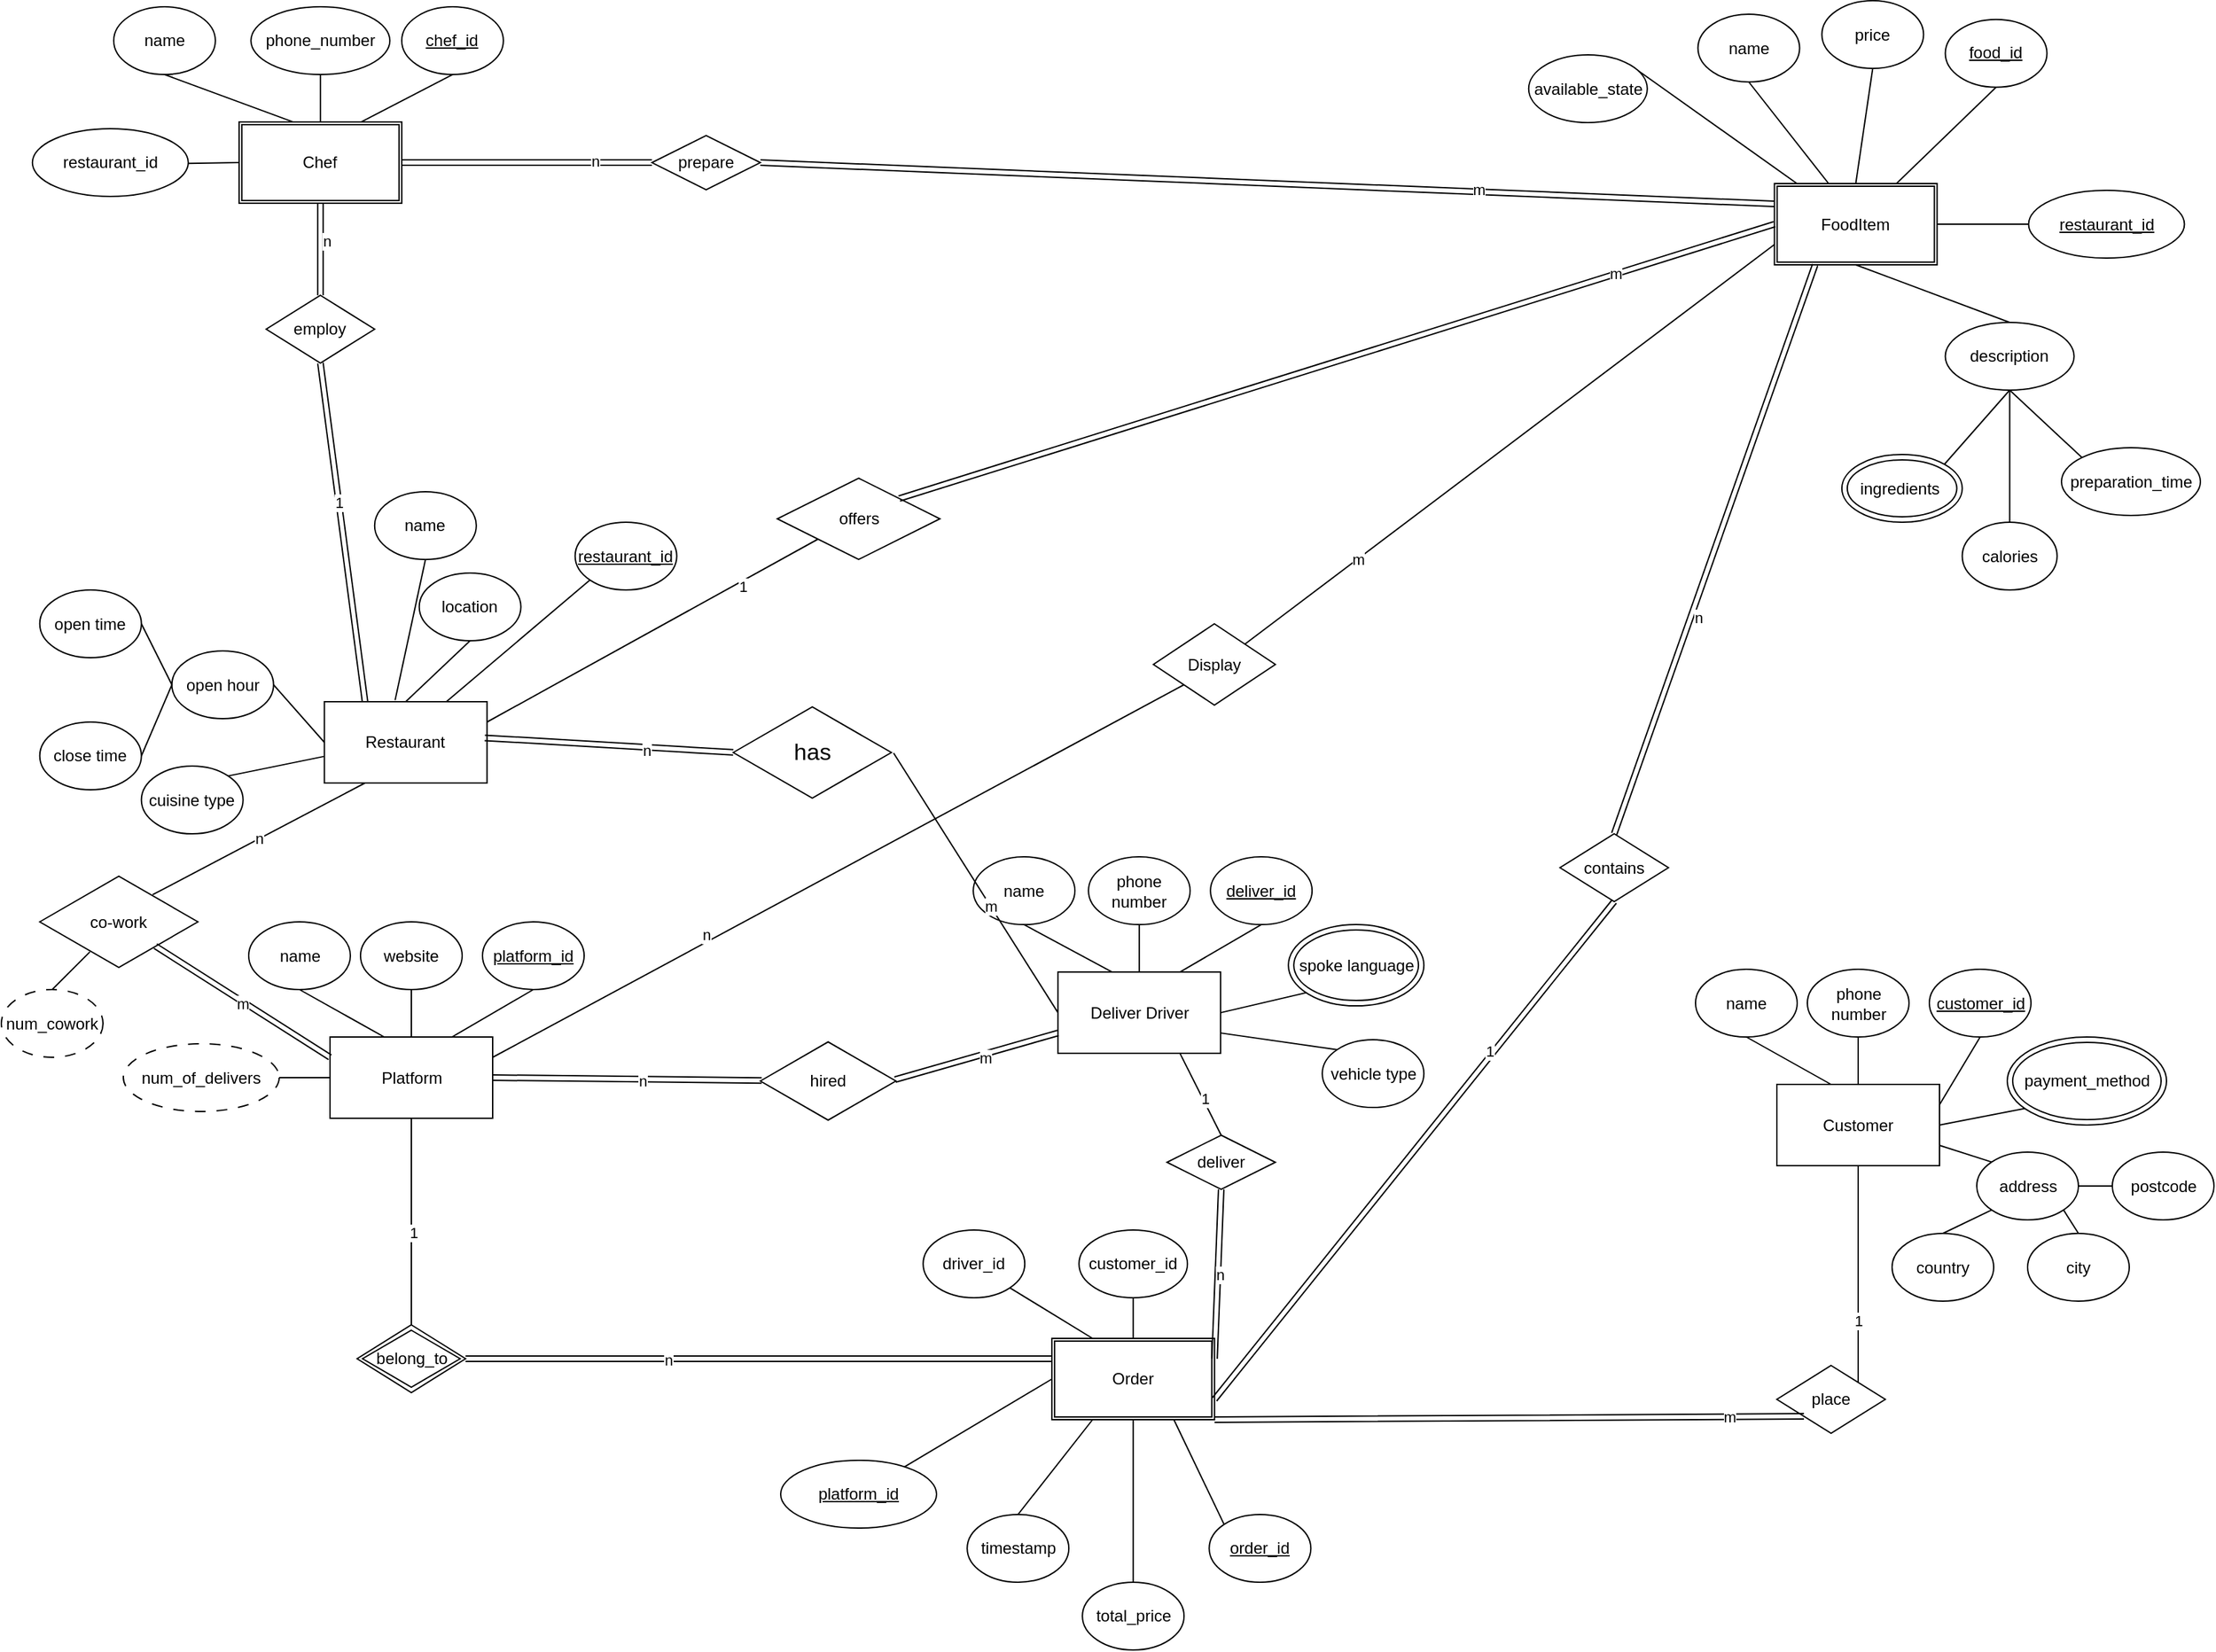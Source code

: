 <mxfile version="26.0.16">
  <diagram id="R2lEEEUBdFMjLlhIrx00" name="Page-1">
    <mxGraphModel dx="652" dy="367" grid="1" gridSize="10" guides="1" tooltips="1" connect="1" arrows="1" fold="1" page="1" pageScale="1" pageWidth="1654" pageHeight="1169" background="#ffffff" math="0" shadow="0" extFonts="Permanent Marker^https://fonts.googleapis.com/css?family=Permanent+Marker">
      <root>
        <mxCell id="0" />
        <mxCell id="1" parent="0" />
        <mxCell id="8IT-xfEcom7HQ6RDg2mn-1" value="Restaurant" style="rounded=0;whiteSpace=wrap;html=1;" parent="1" vertex="1">
          <mxGeometry x="248.33" y="530" width="120" height="60" as="geometry" />
        </mxCell>
        <mxCell id="8IT-xfEcom7HQ6RDg2mn-5" value="&lt;u&gt;restaurant_id&lt;/u&gt;" style="ellipse;whiteSpace=wrap;html=1;" parent="1" vertex="1">
          <mxGeometry x="433.33" y="397.5" width="75" height="50" as="geometry" />
        </mxCell>
        <mxCell id="8IT-xfEcom7HQ6RDg2mn-8" value="" style="endArrow=none;html=1;rounded=0;entryX=0;entryY=1;entryDx=0;entryDy=0;exitX=0.75;exitY=0;exitDx=0;exitDy=0;" parent="1" source="8IT-xfEcom7HQ6RDg2mn-1" target="8IT-xfEcom7HQ6RDg2mn-5" edge="1">
          <mxGeometry width="50" height="50" relative="1" as="geometry">
            <mxPoint x="278.33" y="530" as="sourcePoint" />
            <mxPoint x="418.33" y="570" as="targetPoint" />
          </mxGeometry>
        </mxCell>
        <mxCell id="8IT-xfEcom7HQ6RDg2mn-9" value="name" style="ellipse;whiteSpace=wrap;html=1;" parent="1" vertex="1">
          <mxGeometry x="285.41" y="375" width="75" height="50" as="geometry" />
        </mxCell>
        <mxCell id="8IT-xfEcom7HQ6RDg2mn-10" value="location" style="ellipse;whiteSpace=wrap;html=1;" parent="1" vertex="1">
          <mxGeometry x="318.33" y="435" width="75" height="50" as="geometry" />
        </mxCell>
        <mxCell id="8IT-xfEcom7HQ6RDg2mn-11" value="" style="endArrow=none;html=1;rounded=0;entryX=0.5;entryY=1;entryDx=0;entryDy=0;exitX=0.435;exitY=-0.02;exitDx=0;exitDy=0;exitPerimeter=0;" parent="1" source="8IT-xfEcom7HQ6RDg2mn-1" target="8IT-xfEcom7HQ6RDg2mn-9" edge="1">
          <mxGeometry width="50" height="50" relative="1" as="geometry">
            <mxPoint x="318.33" y="540" as="sourcePoint" />
            <mxPoint x="368.33" y="490" as="targetPoint" />
          </mxGeometry>
        </mxCell>
        <mxCell id="8IT-xfEcom7HQ6RDg2mn-12" value="" style="endArrow=none;html=1;rounded=0;entryX=0.5;entryY=1;entryDx=0;entryDy=0;exitX=0.5;exitY=0;exitDx=0;exitDy=0;" parent="1" source="8IT-xfEcom7HQ6RDg2mn-1" target="8IT-xfEcom7HQ6RDg2mn-10" edge="1">
          <mxGeometry width="50" height="50" relative="1" as="geometry">
            <mxPoint x="318.33" y="541" as="sourcePoint" />
            <mxPoint x="349.313" y="463.678" as="targetPoint" />
          </mxGeometry>
        </mxCell>
        <mxCell id="8IT-xfEcom7HQ6RDg2mn-13" value="open hour" style="ellipse;whiteSpace=wrap;html=1;" parent="1" vertex="1">
          <mxGeometry x="135.83" y="492.5" width="75" height="50" as="geometry" />
        </mxCell>
        <mxCell id="8IT-xfEcom7HQ6RDg2mn-14" value="" style="endArrow=none;html=1;rounded=0;exitX=1;exitY=0.5;exitDx=0;exitDy=0;entryX=0;entryY=0.5;entryDx=0;entryDy=0;" parent="1" source="8IT-xfEcom7HQ6RDg2mn-13" target="8IT-xfEcom7HQ6RDg2mn-1" edge="1">
          <mxGeometry width="50" height="50" relative="1" as="geometry">
            <mxPoint x="258.33" y="590" as="sourcePoint" />
            <mxPoint x="308.33" y="540" as="targetPoint" />
          </mxGeometry>
        </mxCell>
        <mxCell id="8IT-xfEcom7HQ6RDg2mn-16" value="open time" style="ellipse;whiteSpace=wrap;html=1;" parent="1" vertex="1">
          <mxGeometry x="38.33" y="447.5" width="75" height="50" as="geometry" />
        </mxCell>
        <mxCell id="8IT-xfEcom7HQ6RDg2mn-17" value="close time" style="ellipse;whiteSpace=wrap;html=1;" parent="1" vertex="1">
          <mxGeometry x="38.33" y="545" width="75" height="50" as="geometry" />
        </mxCell>
        <mxCell id="8IT-xfEcom7HQ6RDg2mn-18" value="" style="endArrow=none;html=1;rounded=0;exitX=1;exitY=0.5;exitDx=0;exitDy=0;entryX=0;entryY=0.5;entryDx=0;entryDy=0;" parent="1" source="8IT-xfEcom7HQ6RDg2mn-16" target="8IT-xfEcom7HQ6RDg2mn-13" edge="1">
          <mxGeometry width="50" height="50" relative="1" as="geometry">
            <mxPoint x="138.33" y="590" as="sourcePoint" />
            <mxPoint x="188.33" y="540" as="targetPoint" />
          </mxGeometry>
        </mxCell>
        <mxCell id="8IT-xfEcom7HQ6RDg2mn-19" value="" style="endArrow=none;html=1;rounded=0;exitX=1;exitY=0.5;exitDx=0;exitDy=0;entryX=0;entryY=0.5;entryDx=0;entryDy=0;" parent="1" source="8IT-xfEcom7HQ6RDg2mn-17" target="8IT-xfEcom7HQ6RDg2mn-13" edge="1">
          <mxGeometry width="50" height="50" relative="1" as="geometry">
            <mxPoint x="138.33" y="590" as="sourcePoint" />
            <mxPoint x="188.33" y="540" as="targetPoint" />
          </mxGeometry>
        </mxCell>
        <mxCell id="8IT-xfEcom7HQ6RDg2mn-20" value="cuisine type" style="ellipse;whiteSpace=wrap;html=1;" parent="1" vertex="1">
          <mxGeometry x="113.33" y="577.5" width="75" height="50" as="geometry" />
        </mxCell>
        <mxCell id="8IT-xfEcom7HQ6RDg2mn-21" value="" style="endArrow=none;html=1;rounded=0;exitX=1;exitY=0;exitDx=0;exitDy=0;entryX=-0.004;entryY=0.674;entryDx=0;entryDy=0;entryPerimeter=0;" parent="1" source="8IT-xfEcom7HQ6RDg2mn-20" target="8IT-xfEcom7HQ6RDg2mn-1" edge="1">
          <mxGeometry width="50" height="50" relative="1" as="geometry">
            <mxPoint x="268.33" y="630" as="sourcePoint" />
            <mxPoint x="318.33" y="580" as="targetPoint" />
          </mxGeometry>
        </mxCell>
        <mxCell id="8IT-xfEcom7HQ6RDg2mn-35" value="Deliver Driver" style="rounded=0;whiteSpace=wrap;html=1;" parent="1" vertex="1">
          <mxGeometry x="789.59" y="729.56" width="120" height="60" as="geometry" />
        </mxCell>
        <mxCell id="8IT-xfEcom7HQ6RDg2mn-36" value="&lt;u&gt;deliver_id&lt;/u&gt;" style="ellipse;whiteSpace=wrap;html=1;" parent="1" vertex="1">
          <mxGeometry x="902.09" y="644.56" width="75" height="50" as="geometry" />
        </mxCell>
        <mxCell id="8IT-xfEcom7HQ6RDg2mn-37" value="" style="endArrow=none;html=1;rounded=0;entryX=0.5;entryY=1;entryDx=0;entryDy=0;exitX=0.75;exitY=0;exitDx=0;exitDy=0;" parent="1" source="8IT-xfEcom7HQ6RDg2mn-35" target="8IT-xfEcom7HQ6RDg2mn-36" edge="1">
          <mxGeometry width="50" height="50" relative="1" as="geometry">
            <mxPoint x="772.09" y="739.56" as="sourcePoint" />
            <mxPoint x="912.09" y="779.56" as="targetPoint" />
          </mxGeometry>
        </mxCell>
        <mxCell id="8IT-xfEcom7HQ6RDg2mn-38" value="name" style="ellipse;whiteSpace=wrap;html=1;" parent="1" vertex="1">
          <mxGeometry x="727.09" y="644.56" width="75" height="50" as="geometry" />
        </mxCell>
        <mxCell id="8IT-xfEcom7HQ6RDg2mn-39" value="phone number" style="ellipse;whiteSpace=wrap;html=1;" parent="1" vertex="1">
          <mxGeometry x="812.09" y="644.56" width="75" height="50" as="geometry" />
        </mxCell>
        <mxCell id="8IT-xfEcom7HQ6RDg2mn-40" value="" style="endArrow=none;html=1;rounded=0;entryX=0.5;entryY=1;entryDx=0;entryDy=0;exitX=0.333;exitY=0;exitDx=0;exitDy=0;exitPerimeter=0;" parent="1" source="8IT-xfEcom7HQ6RDg2mn-35" target="8IT-xfEcom7HQ6RDg2mn-38" edge="1">
          <mxGeometry width="50" height="50" relative="1" as="geometry">
            <mxPoint x="812.09" y="749.56" as="sourcePoint" />
            <mxPoint x="862.09" y="699.56" as="targetPoint" />
          </mxGeometry>
        </mxCell>
        <mxCell id="8IT-xfEcom7HQ6RDg2mn-41" value="" style="endArrow=none;html=1;rounded=0;entryX=0.5;entryY=1;entryDx=0;entryDy=0;exitX=0.5;exitY=0;exitDx=0;exitDy=0;" parent="1" source="8IT-xfEcom7HQ6RDg2mn-35" target="8IT-xfEcom7HQ6RDg2mn-39" edge="1">
          <mxGeometry width="50" height="50" relative="1" as="geometry">
            <mxPoint x="812.09" y="750.56" as="sourcePoint" />
            <mxPoint x="843.073" y="673.238" as="targetPoint" />
          </mxGeometry>
        </mxCell>
        <mxCell id="8IT-xfEcom7HQ6RDg2mn-43" value="" style="endArrow=none;html=1;rounded=0;exitX=1;exitY=0.5;exitDx=0;exitDy=0;entryX=1;entryY=0.5;entryDx=0;entryDy=0;" parent="1" source="8IT-xfEcom7HQ6RDg2mn-50" target="8IT-xfEcom7HQ6RDg2mn-35" edge="1">
          <mxGeometry width="50" height="50" relative="1" as="geometry">
            <mxPoint x="707.09" y="769.56" as="sourcePoint" />
            <mxPoint x="802.09" y="749.56" as="targetPoint" />
          </mxGeometry>
        </mxCell>
        <mxCell id="8IT-xfEcom7HQ6RDg2mn-48" value="vehicle type" style="ellipse;whiteSpace=wrap;html=1;" parent="1" vertex="1">
          <mxGeometry x="984.59" y="779.56" width="75" height="50" as="geometry" />
        </mxCell>
        <mxCell id="8IT-xfEcom7HQ6RDg2mn-49" value="" style="endArrow=none;html=1;rounded=0;exitX=0;exitY=0;exitDx=0;exitDy=0;entryX=1;entryY=0.75;entryDx=0;entryDy=0;" parent="1" source="8IT-xfEcom7HQ6RDg2mn-48" target="8IT-xfEcom7HQ6RDg2mn-35" edge="1">
          <mxGeometry width="50" height="50" relative="1" as="geometry">
            <mxPoint x="762.09" y="839.56" as="sourcePoint" />
            <mxPoint x="812.09" y="789.56" as="targetPoint" />
          </mxGeometry>
        </mxCell>
        <mxCell id="8IT-xfEcom7HQ6RDg2mn-50" value="spoke language" style="ellipse;shape=doubleEllipse;whiteSpace=wrap;html=1;" parent="1" vertex="1">
          <mxGeometry x="959.59" y="694.56" width="100" height="60" as="geometry" />
        </mxCell>
        <mxCell id="8IT-xfEcom7HQ6RDg2mn-52" value="Customer" style="rounded=0;whiteSpace=wrap;html=1;" parent="1" vertex="1">
          <mxGeometry x="1320" y="812.5" width="120" height="60" as="geometry" />
        </mxCell>
        <mxCell id="8IT-xfEcom7HQ6RDg2mn-53" value="&lt;u&gt;customer_id&lt;/u&gt;" style="ellipse;whiteSpace=wrap;html=1;" parent="1" vertex="1">
          <mxGeometry x="1432.5" y="727.5" width="75" height="50" as="geometry" />
        </mxCell>
        <mxCell id="8IT-xfEcom7HQ6RDg2mn-54" value="" style="endArrow=none;html=1;rounded=0;entryX=0.5;entryY=1;entryDx=0;entryDy=0;exitX=1;exitY=0.25;exitDx=0;exitDy=0;" parent="1" source="8IT-xfEcom7HQ6RDg2mn-52" target="8IT-xfEcom7HQ6RDg2mn-53" edge="1">
          <mxGeometry width="50" height="50" relative="1" as="geometry">
            <mxPoint x="1302.5" y="822.5" as="sourcePoint" />
            <mxPoint x="1442.5" y="862.5" as="targetPoint" />
          </mxGeometry>
        </mxCell>
        <mxCell id="8IT-xfEcom7HQ6RDg2mn-55" value="name" style="ellipse;whiteSpace=wrap;html=1;" parent="1" vertex="1">
          <mxGeometry x="1260" y="727.5" width="75" height="50" as="geometry" />
        </mxCell>
        <mxCell id="8IT-xfEcom7HQ6RDg2mn-56" value="phone number" style="ellipse;whiteSpace=wrap;html=1;" parent="1" vertex="1">
          <mxGeometry x="1342.5" y="727.5" width="75" height="50" as="geometry" />
        </mxCell>
        <mxCell id="8IT-xfEcom7HQ6RDg2mn-57" value="" style="endArrow=none;html=1;rounded=0;entryX=0.5;entryY=1;entryDx=0;entryDy=0;exitX=0.333;exitY=0;exitDx=0;exitDy=0;exitPerimeter=0;" parent="1" source="8IT-xfEcom7HQ6RDg2mn-52" target="8IT-xfEcom7HQ6RDg2mn-55" edge="1">
          <mxGeometry width="50" height="50" relative="1" as="geometry">
            <mxPoint x="1342.5" y="832.5" as="sourcePoint" />
            <mxPoint x="1392.5" y="782.5" as="targetPoint" />
          </mxGeometry>
        </mxCell>
        <mxCell id="8IT-xfEcom7HQ6RDg2mn-58" value="" style="endArrow=none;html=1;rounded=0;entryX=0.5;entryY=1;entryDx=0;entryDy=0;exitX=0.5;exitY=0;exitDx=0;exitDy=0;" parent="1" source="8IT-xfEcom7HQ6RDg2mn-52" target="8IT-xfEcom7HQ6RDg2mn-56" edge="1">
          <mxGeometry width="50" height="50" relative="1" as="geometry">
            <mxPoint x="1342.5" y="833.5" as="sourcePoint" />
            <mxPoint x="1373.483" y="756.178" as="targetPoint" />
          </mxGeometry>
        </mxCell>
        <mxCell id="8IT-xfEcom7HQ6RDg2mn-59" value="" style="endArrow=none;html=1;rounded=0;exitX=1;exitY=0.5;exitDx=0;exitDy=0;entryX=1;entryY=0.5;entryDx=0;entryDy=0;" parent="1" source="8IT-xfEcom7HQ6RDg2mn-62" target="8IT-xfEcom7HQ6RDg2mn-52" edge="1">
          <mxGeometry width="50" height="50" relative="1" as="geometry">
            <mxPoint x="1237.5" y="852.5" as="sourcePoint" />
            <mxPoint x="1332.5" y="832.5" as="targetPoint" />
          </mxGeometry>
        </mxCell>
        <mxCell id="8IT-xfEcom7HQ6RDg2mn-60" value="address" style="ellipse;whiteSpace=wrap;html=1;" parent="1" vertex="1">
          <mxGeometry x="1467.5" y="862.5" width="75" height="50" as="geometry" />
        </mxCell>
        <mxCell id="8IT-xfEcom7HQ6RDg2mn-61" value="" style="endArrow=none;html=1;rounded=0;exitX=0;exitY=0;exitDx=0;exitDy=0;entryX=1;entryY=0.75;entryDx=0;entryDy=0;" parent="1" source="8IT-xfEcom7HQ6RDg2mn-60" target="8IT-xfEcom7HQ6RDg2mn-52" edge="1">
          <mxGeometry width="50" height="50" relative="1" as="geometry">
            <mxPoint x="1292.5" y="922.5" as="sourcePoint" />
            <mxPoint x="1342.5" y="872.5" as="targetPoint" />
          </mxGeometry>
        </mxCell>
        <mxCell id="8IT-xfEcom7HQ6RDg2mn-62" value="payment_method" style="ellipse;shape=doubleEllipse;whiteSpace=wrap;html=1;" parent="1" vertex="1">
          <mxGeometry x="1490" y="777.5" width="117.5" height="65" as="geometry" />
        </mxCell>
        <mxCell id="8IT-xfEcom7HQ6RDg2mn-63" value="country" style="ellipse;whiteSpace=wrap;html=1;" parent="1" vertex="1">
          <mxGeometry x="1405" y="922.5" width="75" height="50" as="geometry" />
        </mxCell>
        <mxCell id="8IT-xfEcom7HQ6RDg2mn-64" value="city" style="ellipse;whiteSpace=wrap;html=1;" parent="1" vertex="1">
          <mxGeometry x="1505" y="922.5" width="75" height="50" as="geometry" />
        </mxCell>
        <mxCell id="8IT-xfEcom7HQ6RDg2mn-65" value="postcode" style="ellipse;whiteSpace=wrap;html=1;" parent="1" vertex="1">
          <mxGeometry x="1567.5" y="862.5" width="75" height="50" as="geometry" />
        </mxCell>
        <mxCell id="8IT-xfEcom7HQ6RDg2mn-66" value="" style="endArrow=none;html=1;rounded=0;exitX=0.5;exitY=0;exitDx=0;exitDy=0;entryX=0;entryY=1;entryDx=0;entryDy=0;" parent="1" source="8IT-xfEcom7HQ6RDg2mn-63" target="8IT-xfEcom7HQ6RDg2mn-60" edge="1">
          <mxGeometry width="50" height="50" relative="1" as="geometry">
            <mxPoint x="1487.5" y="892.5" as="sourcePoint" />
            <mxPoint x="1537.5" y="842.5" as="targetPoint" />
          </mxGeometry>
        </mxCell>
        <mxCell id="8IT-xfEcom7HQ6RDg2mn-67" value="" style="endArrow=none;html=1;rounded=0;exitX=0.5;exitY=0;exitDx=0;exitDy=0;entryX=1;entryY=1;entryDx=0;entryDy=0;" parent="1" source="8IT-xfEcom7HQ6RDg2mn-64" target="8IT-xfEcom7HQ6RDg2mn-60" edge="1">
          <mxGeometry width="50" height="50" relative="1" as="geometry">
            <mxPoint x="1487.5" y="892.5" as="sourcePoint" />
            <mxPoint x="1537.5" y="842.5" as="targetPoint" />
          </mxGeometry>
        </mxCell>
        <mxCell id="8IT-xfEcom7HQ6RDg2mn-68" value="" style="endArrow=none;html=1;rounded=0;exitX=1;exitY=0.5;exitDx=0;exitDy=0;entryX=0;entryY=0.5;entryDx=0;entryDy=0;" parent="1" source="8IT-xfEcom7HQ6RDg2mn-60" target="8IT-xfEcom7HQ6RDg2mn-65" edge="1">
          <mxGeometry width="50" height="50" relative="1" as="geometry">
            <mxPoint x="1487.5" y="892.5" as="sourcePoint" />
            <mxPoint x="1537.5" y="842.5" as="targetPoint" />
          </mxGeometry>
        </mxCell>
        <mxCell id="8IT-xfEcom7HQ6RDg2mn-69" value="Platform" style="rounded=0;whiteSpace=wrap;html=1;" parent="1" vertex="1">
          <mxGeometry x="252.5" y="777.5" width="120" height="60" as="geometry" />
        </mxCell>
        <mxCell id="8IT-xfEcom7HQ6RDg2mn-70" value="&lt;u&gt;platform_id&lt;/u&gt;" style="ellipse;whiteSpace=wrap;html=1;" parent="1" vertex="1">
          <mxGeometry x="365" y="692.5" width="75" height="50" as="geometry" />
        </mxCell>
        <mxCell id="8IT-xfEcom7HQ6RDg2mn-71" value="" style="endArrow=none;html=1;rounded=0;entryX=0.5;entryY=1;entryDx=0;entryDy=0;exitX=0.75;exitY=0;exitDx=0;exitDy=0;" parent="1" source="8IT-xfEcom7HQ6RDg2mn-69" target="8IT-xfEcom7HQ6RDg2mn-70" edge="1">
          <mxGeometry width="50" height="50" relative="1" as="geometry">
            <mxPoint x="235" y="787.5" as="sourcePoint" />
            <mxPoint x="375" y="827.5" as="targetPoint" />
          </mxGeometry>
        </mxCell>
        <mxCell id="8IT-xfEcom7HQ6RDg2mn-72" value="name" style="ellipse;whiteSpace=wrap;html=1;" parent="1" vertex="1">
          <mxGeometry x="192.5" y="692.5" width="75" height="50" as="geometry" />
        </mxCell>
        <mxCell id="8IT-xfEcom7HQ6RDg2mn-73" value="website" style="ellipse;whiteSpace=wrap;html=1;" parent="1" vertex="1">
          <mxGeometry x="275" y="692.5" width="75" height="50" as="geometry" />
        </mxCell>
        <mxCell id="8IT-xfEcom7HQ6RDg2mn-74" value="" style="endArrow=none;html=1;rounded=0;entryX=0.5;entryY=1;entryDx=0;entryDy=0;exitX=0.333;exitY=0;exitDx=0;exitDy=0;exitPerimeter=0;" parent="1" source="8IT-xfEcom7HQ6RDg2mn-69" target="8IT-xfEcom7HQ6RDg2mn-72" edge="1">
          <mxGeometry width="50" height="50" relative="1" as="geometry">
            <mxPoint x="275" y="797.5" as="sourcePoint" />
            <mxPoint x="325" y="747.5" as="targetPoint" />
          </mxGeometry>
        </mxCell>
        <mxCell id="8IT-xfEcom7HQ6RDg2mn-75" value="" style="endArrow=none;html=1;rounded=0;entryX=0.5;entryY=1;entryDx=0;entryDy=0;exitX=0.5;exitY=0;exitDx=0;exitDy=0;" parent="1" source="8IT-xfEcom7HQ6RDg2mn-69" target="8IT-xfEcom7HQ6RDg2mn-73" edge="1">
          <mxGeometry width="50" height="50" relative="1" as="geometry">
            <mxPoint x="275" y="798.5" as="sourcePoint" />
            <mxPoint x="305.983" y="721.178" as="targetPoint" />
          </mxGeometry>
        </mxCell>
        <mxCell id="8IT-xfEcom7HQ6RDg2mn-77" value="num_of_delivers" style="ellipse;whiteSpace=wrap;html=1;dashed=1;dashPattern=8 8;" parent="1" vertex="1">
          <mxGeometry x="100" y="782.5" width="115" height="50" as="geometry" />
        </mxCell>
        <mxCell id="8IT-xfEcom7HQ6RDg2mn-78" value="" style="endArrow=none;html=1;rounded=0;entryX=0;entryY=0.5;entryDx=0;entryDy=0;" parent="1" source="8IT-xfEcom7HQ6RDg2mn-77" target="8IT-xfEcom7HQ6RDg2mn-69" edge="1">
          <mxGeometry width="50" height="50" relative="1" as="geometry">
            <mxPoint x="225" y="887.5" as="sourcePoint" />
            <mxPoint x="275" y="837.5" as="targetPoint" />
          </mxGeometry>
        </mxCell>
        <mxCell id="8IT-xfEcom7HQ6RDg2mn-87" value="Order" style="shape=ext;double=1;rounded=0;whiteSpace=wrap;html=1;" parent="1" vertex="1">
          <mxGeometry x="785.11" y="1000" width="120" height="60" as="geometry" />
        </mxCell>
        <mxCell id="8IT-xfEcom7HQ6RDg2mn-88" value="&lt;u&gt;order_id&lt;/u&gt;" style="ellipse;whiteSpace=wrap;html=1;" parent="1" vertex="1">
          <mxGeometry x="901.17" y="1130" width="75" height="50" as="geometry" />
        </mxCell>
        <mxCell id="8IT-xfEcom7HQ6RDg2mn-89" value="" style="endArrow=none;html=1;rounded=0;entryX=0;entryY=0;entryDx=0;entryDy=0;exitX=0.75;exitY=1;exitDx=0;exitDy=0;" parent="1" source="8IT-xfEcom7HQ6RDg2mn-87" target="8IT-xfEcom7HQ6RDg2mn-88" edge="1">
          <mxGeometry width="50" height="50" relative="1" as="geometry">
            <mxPoint x="767.61" y="1010" as="sourcePoint" />
            <mxPoint x="907.61" y="1050" as="targetPoint" />
          </mxGeometry>
        </mxCell>
        <mxCell id="8IT-xfEcom7HQ6RDg2mn-90" value="timestamp" style="ellipse;whiteSpace=wrap;html=1;" parent="1" vertex="1">
          <mxGeometry x="722.61" y="1130" width="75" height="50" as="geometry" />
        </mxCell>
        <mxCell id="8IT-xfEcom7HQ6RDg2mn-91" value="total_price" style="ellipse;whiteSpace=wrap;html=1;" parent="1" vertex="1">
          <mxGeometry x="807.61" y="1180" width="75" height="50" as="geometry" />
        </mxCell>
        <mxCell id="8IT-xfEcom7HQ6RDg2mn-92" value="" style="endArrow=none;html=1;rounded=0;entryX=0.5;entryY=0;entryDx=0;entryDy=0;exitX=0.25;exitY=1;exitDx=0;exitDy=0;" parent="1" source="8IT-xfEcom7HQ6RDg2mn-87" target="8IT-xfEcom7HQ6RDg2mn-90" edge="1">
          <mxGeometry width="50" height="50" relative="1" as="geometry">
            <mxPoint x="807.61" y="1020" as="sourcePoint" />
            <mxPoint x="857.61" y="970" as="targetPoint" />
          </mxGeometry>
        </mxCell>
        <mxCell id="8IT-xfEcom7HQ6RDg2mn-93" value="" style="endArrow=none;html=1;rounded=0;entryX=0.5;entryY=0;entryDx=0;entryDy=0;exitX=0.5;exitY=1;exitDx=0;exitDy=0;" parent="1" source="8IT-xfEcom7HQ6RDg2mn-87" target="8IT-xfEcom7HQ6RDg2mn-91" edge="1">
          <mxGeometry width="50" height="50" relative="1" as="geometry">
            <mxPoint x="807.61" y="1021" as="sourcePoint" />
            <mxPoint x="838.593" y="943.678" as="targetPoint" />
          </mxGeometry>
        </mxCell>
        <mxCell id="8IT-xfEcom7HQ6RDg2mn-94" value="&lt;u&gt;platform_id&lt;/u&gt;" style="ellipse;whiteSpace=wrap;html=1;" parent="1" vertex="1">
          <mxGeometry x="585" y="1090" width="115" height="50" as="geometry" />
        </mxCell>
        <mxCell id="8IT-xfEcom7HQ6RDg2mn-95" value="" style="endArrow=none;html=1;rounded=0;entryX=0;entryY=0.5;entryDx=0;entryDy=0;" parent="1" source="8IT-xfEcom7HQ6RDg2mn-94" target="8IT-xfEcom7HQ6RDg2mn-87" edge="1">
          <mxGeometry width="50" height="50" relative="1" as="geometry">
            <mxPoint x="757.61" y="1110" as="sourcePoint" />
            <mxPoint x="807.61" y="1060" as="targetPoint" />
          </mxGeometry>
        </mxCell>
        <mxCell id="8IT-xfEcom7HQ6RDg2mn-105" value="Chef" style="shape=ext;double=1;rounded=0;whiteSpace=wrap;html=1;" parent="1" vertex="1">
          <mxGeometry x="185.41" y="102.04" width="120" height="60" as="geometry" />
        </mxCell>
        <mxCell id="8IT-xfEcom7HQ6RDg2mn-106" value="&lt;u&gt;chef_id&lt;/u&gt;" style="ellipse;whiteSpace=wrap;html=1;" parent="1" vertex="1">
          <mxGeometry x="305.41" y="17.04" width="75" height="50" as="geometry" />
        </mxCell>
        <mxCell id="8IT-xfEcom7HQ6RDg2mn-107" value="" style="endArrow=none;html=1;rounded=0;entryX=0.5;entryY=1;entryDx=0;entryDy=0;exitX=0.75;exitY=0;exitDx=0;exitDy=0;" parent="1" source="8IT-xfEcom7HQ6RDg2mn-105" target="8IT-xfEcom7HQ6RDg2mn-106" edge="1">
          <mxGeometry width="50" height="50" relative="1" as="geometry">
            <mxPoint x="167.91" y="112.04" as="sourcePoint" />
            <mxPoint x="307.91" y="152.04" as="targetPoint" />
          </mxGeometry>
        </mxCell>
        <mxCell id="8IT-xfEcom7HQ6RDg2mn-108" value="name" style="ellipse;whiteSpace=wrap;html=1;" parent="1" vertex="1">
          <mxGeometry x="92.91" y="17.04" width="75" height="50" as="geometry" />
        </mxCell>
        <mxCell id="8IT-xfEcom7HQ6RDg2mn-109" value="phone_number" style="ellipse;whiteSpace=wrap;html=1;" parent="1" vertex="1">
          <mxGeometry x="194.16" y="17.04" width="102.5" height="50" as="geometry" />
        </mxCell>
        <mxCell id="8IT-xfEcom7HQ6RDg2mn-110" value="" style="endArrow=none;html=1;rounded=0;entryX=0.5;entryY=1;entryDx=0;entryDy=0;exitX=0.333;exitY=0;exitDx=0;exitDy=0;exitPerimeter=0;" parent="1" source="8IT-xfEcom7HQ6RDg2mn-105" target="8IT-xfEcom7HQ6RDg2mn-108" edge="1">
          <mxGeometry width="50" height="50" relative="1" as="geometry">
            <mxPoint x="207.91" y="122.04" as="sourcePoint" />
            <mxPoint x="257.91" y="72.04" as="targetPoint" />
          </mxGeometry>
        </mxCell>
        <mxCell id="8IT-xfEcom7HQ6RDg2mn-111" value="" style="endArrow=none;html=1;rounded=0;entryX=0.5;entryY=1;entryDx=0;entryDy=0;exitX=0.5;exitY=0;exitDx=0;exitDy=0;" parent="1" source="8IT-xfEcom7HQ6RDg2mn-105" target="8IT-xfEcom7HQ6RDg2mn-109" edge="1">
          <mxGeometry width="50" height="50" relative="1" as="geometry">
            <mxPoint x="207.91" y="123.04" as="sourcePoint" />
            <mxPoint x="238.893" y="45.718" as="targetPoint" />
          </mxGeometry>
        </mxCell>
        <mxCell id="8IT-xfEcom7HQ6RDg2mn-112" value="restaurant_id" style="ellipse;whiteSpace=wrap;html=1;" parent="1" vertex="1">
          <mxGeometry x="32.91" y="107.04" width="115" height="50" as="geometry" />
        </mxCell>
        <mxCell id="8IT-xfEcom7HQ6RDg2mn-113" value="" style="endArrow=none;html=1;rounded=0;entryX=0;entryY=0.5;entryDx=0;entryDy=0;" parent="1" source="8IT-xfEcom7HQ6RDg2mn-112" target="8IT-xfEcom7HQ6RDg2mn-105" edge="1">
          <mxGeometry width="50" height="50" relative="1" as="geometry">
            <mxPoint x="157.91" y="212.04" as="sourcePoint" />
            <mxPoint x="182.91" y="127.04" as="targetPoint" />
          </mxGeometry>
        </mxCell>
        <mxCell id="8IT-xfEcom7HQ6RDg2mn-126" value="&lt;font style=&quot;font-size: 17px;&quot;&gt;has&lt;/font&gt;" style="html=1;whiteSpace=wrap;aspect=fixed;shape=isoRectangle;" parent="1" vertex="1">
          <mxGeometry x="550" y="532.5" width="116.67" height="70" as="geometry" />
        </mxCell>
        <mxCell id="8IT-xfEcom7HQ6RDg2mn-133" value="" style="endArrow=none;html=1;rounded=0;exitX=1.014;exitY=0.506;exitDx=0;exitDy=0;exitPerimeter=0;entryX=0;entryY=0.5;entryDx=0;entryDy=0;" parent="1" source="8IT-xfEcom7HQ6RDg2mn-126" target="8IT-xfEcom7HQ6RDg2mn-35" edge="1">
          <mxGeometry width="50" height="50" relative="1" as="geometry">
            <mxPoint x="660" y="637.5" as="sourcePoint" />
            <mxPoint x="710" y="587.5" as="targetPoint" />
          </mxGeometry>
        </mxCell>
        <mxCell id="8IT-xfEcom7HQ6RDg2mn-135" value="m" style="edgeLabel;html=1;align=center;verticalAlign=middle;resizable=0;points=[];" parent="8IT-xfEcom7HQ6RDg2mn-133" vertex="1" connectable="0">
          <mxGeometry x="0.177" relative="1" as="geometry">
            <mxPoint as="offset" />
          </mxGeometry>
        </mxCell>
        <mxCell id="8IT-xfEcom7HQ6RDg2mn-136" value="hired" style="html=1;whiteSpace=wrap;aspect=fixed;shape=isoRectangle;" parent="1" vertex="1">
          <mxGeometry x="570" y="780" width="100" height="60" as="geometry" />
        </mxCell>
        <mxCell id="8IT-xfEcom7HQ6RDg2mn-137" value="" style="endArrow=none;html=1;rounded=0;entryX=0;entryY=0.75;entryDx=0;entryDy=0;shape=link;exitX=0.994;exitY=0.482;exitDx=0;exitDy=0;exitPerimeter=0;" parent="1" source="8IT-xfEcom7HQ6RDg2mn-136" target="8IT-xfEcom7HQ6RDg2mn-35" edge="1">
          <mxGeometry width="50" height="50" relative="1" as="geometry">
            <mxPoint x="845" y="778" as="sourcePoint" />
            <mxPoint x="650" y="707.5" as="targetPoint" />
          </mxGeometry>
        </mxCell>
        <mxCell id="8IT-xfEcom7HQ6RDg2mn-141" value="m" style="edgeLabel;html=1;align=center;verticalAlign=middle;resizable=0;points=[];" parent="8IT-xfEcom7HQ6RDg2mn-137" vertex="1" connectable="0">
          <mxGeometry x="0.089" y="-3" relative="1" as="geometry">
            <mxPoint as="offset" />
          </mxGeometry>
        </mxCell>
        <mxCell id="8IT-xfEcom7HQ6RDg2mn-139" value="" style="endArrow=none;html=1;rounded=0;exitX=1;exitY=0.5;exitDx=0;exitDy=0;entryX=0.01;entryY=0.493;entryDx=0;entryDy=0;entryPerimeter=0;shape=link;" parent="1" source="8IT-xfEcom7HQ6RDg2mn-69" target="8IT-xfEcom7HQ6RDg2mn-136" edge="1">
          <mxGeometry width="50" height="50" relative="1" as="geometry">
            <mxPoint x="600" y="757.5" as="sourcePoint" />
            <mxPoint x="650" y="707.5" as="targetPoint" />
          </mxGeometry>
        </mxCell>
        <mxCell id="8IT-xfEcom7HQ6RDg2mn-140" value="n" style="edgeLabel;html=1;align=center;verticalAlign=middle;resizable=0;points=[];" parent="8IT-xfEcom7HQ6RDg2mn-139" vertex="1" connectable="0">
          <mxGeometry x="0.106" y="-1" relative="1" as="geometry">
            <mxPoint as="offset" />
          </mxGeometry>
        </mxCell>
        <mxCell id="8IT-xfEcom7HQ6RDg2mn-142" value="FoodItem&lt;span style=&quot;caret-color: rgba(0, 0, 0, 0); color: rgba(0, 0, 0, 0); font-family: monospace; font-size: 0px; text-align: start; white-space: nowrap;&quot;&gt;%3CmxGraphModel%3E%3Croot%3E%3CmxCell%20id%3D%220%22%2F%3E%3CmxCell%20id%3D%221%22%20parent%3D%220%22%2F%3E%3CmxCell%20id%3D%222%22%20value%3D%22Platform%22%20style%3D%22rounded%3D0%3BwhiteSpace%3Dwrap%3Bhtml%3D1%3B%22%20vertex%3D%221%22%20parent%3D%221%22%3E%3CmxGeometry%20x%3D%22152.5%22%20y%3D%22382.5%22%20width%3D%22120%22%20height%3D%2260%22%20as%3D%22geometry%22%2F%3E%3C%2FmxCell%3E%3CmxCell%20id%3D%223%22%20value%3D%22%26lt%3Bu%26gt%3Bplatform_id%26lt%3B%2Fu%26gt%3B%22%20style%3D%22ellipse%3BwhiteSpace%3Dwrap%3Bhtml%3D1%3B%22%20vertex%3D%221%22%20parent%3D%221%22%3E%3CmxGeometry%20x%3D%22265%22%20y%3D%22297.5%22%20width%3D%2275%22%20height%3D%2250%22%20as%3D%22geometry%22%2F%3E%3C%2FmxCell%3E%3CmxCell%20id%3D%224%22%20value%3D%22%22%20style%3D%22endArrow%3Dnone%3Bhtml%3D1%3Brounded%3D0%3BentryX%3D0.5%3BentryY%3D1%3BentryDx%3D0%3BentryDy%3D0%3BexitX%3D0.75%3BexitY%3D0%3BexitDx%3D0%3BexitDy%3D0%3B%22%20edge%3D%221%22%20source%3D%222%22%20target%3D%223%22%20parent%3D%221%22%3E%3CmxGeometry%20width%3D%2250%22%20height%3D%2250%22%20relative%3D%221%22%20as%3D%22geometry%22%3E%3CmxPoint%20x%3D%22135%22%20y%3D%22392.5%22%20as%3D%22sourcePoint%22%2F%3E%3CmxPoint%20x%3D%22275%22%20y%3D%22432.5%22%20as%3D%22targetPoint%22%2F%3E%3C%2FmxGeometry%3E%3C%2FmxCell%3E%3CmxCell%20id%3D%225%22%20value%3D%22name%22%20style%3D%22ellipse%3BwhiteSpace%3Dwrap%3Bhtml%3D1%3B%22%20vertex%3D%221%22%20parent%3D%221%22%3E%3CmxGeometry%20x%3D%2292.5%22%20y%3D%22297.5%22%20width%3D%2275%22%20height%3D%2250%22%20as%3D%22geometry%22%2F%3E%3C%2FmxCell%3E%3CmxCell%20id%3D%226%22%20value%3D%22website%22%20style%3D%22ellipse%3BwhiteSpace%3Dwrap%3Bhtml%3D1%3B%22%20vertex%3D%221%22%20parent%3D%221%22%3E%3CmxGeometry%20x%3D%22175%22%20y%3D%22297.5%22%20width%3D%2275%22%20height%3D%2250%22%20as%3D%22geometry%22%2F%3E%3C%2FmxCell%3E%3CmxCell%20id%3D%227%22%20value%3D%22%22%20style%3D%22endArrow%3Dnone%3Bhtml%3D1%3Brounded%3D0%3BentryX%3D0.5%3BentryY%3D1%3BentryDx%3D0%3BentryDy%3D0%3BexitX%3D0.333%3BexitY%3D0%3BexitDx%3D0%3BexitDy%3D0%3BexitPerimeter%3D0%3B%22%20edge%3D%221%22%20source%3D%222%22%20target%3D%225%22%20parent%3D%221%22%3E%3CmxGeometry%20width%3D%2250%22%20height%3D%2250%22%20relative%3D%221%22%20as%3D%22geometry%22%3E%3CmxPoint%20x%3D%22175%22%20y%3D%22402.5%22%20as%3D%22sourcePoint%22%2F%3E%3CmxPoint%20x%3D%22225%22%20y%3D%22352.5%22%20as%3D%22targetPoint%22%2F%3E%3C%2FmxGeometry%3E%3C%2FmxCell%3E%3CmxCell%20id%3D%228%22%20value%3D%22%22%20style%3D%22endArrow%3Dnone%3Bhtml%3D1%3Brounded%3D0%3BentryX%3D0.5%3BentryY%3D1%3BentryDx%3D0%3BentryDy%3D0%3BexitX%3D0.5%3BexitY%3D0%3BexitDx%3D0%3BexitDy%3D0%3B%22%20edge%3D%221%22%20source%3D%222%22%20target%3D%226%22%20parent%3D%221%22%3E%3CmxGeometry%20width%3D%2250%22%20height%3D%2250%22%20relative%3D%221%22%20as%3D%22geometry%22%3E%3CmxPoint%20x%3D%22175%22%20y%3D%22403.5%22%20as%3D%22sourcePoint%22%2F%3E%3CmxPoint%20x%3D%22205.983%22%20y%3D%22326.178%22%20as%3D%22targetPoint%22%2F%3E%3C%2FmxGeometry%3E%3C%2FmxCell%3E%3CmxCell%20id%3D%229%22%20value%3D%22num_of_delivers%22%20style%3D%22ellipse%3BwhiteSpace%3Dwrap%3Bhtml%3D1%3B%22%20vertex%3D%221%22%20parent%3D%221%22%3E%3CmxGeometry%20y%3D%22387.5%22%20width%3D%22115%22%20height%3D%2250%22%20as%3D%22geometry%22%2F%3E%3C%2FmxCell%3E%3CmxCell%20id%3D%2210%22%20value%3D%22%22%20style%3D%22endArrow%3Dnone%3Bhtml%3D1%3Brounded%3D0%3BentryX%3D0%3BentryY%3D0.5%3BentryDx%3D0%3BentryDy%3D0%3B%22%20edge%3D%221%22%20source%3D%229%22%20target%3D%222%22%20parent%3D%221%22%3E%3CmxGeometry%20width%3D%2250%22%20height%3D%2250%22%20relative%3D%221%22%20as%3D%22geometry%22%3E%3CmxPoint%20x%3D%22125%22%20y%3D%22492.5%22%20as%3D%22sourcePoint%22%2F%3E%3CmxPoint%20x%3D%22175%22%20y%3D%22442.5%22%20as%3D%22targetPoint%22%2F%3E%3C%2FmxGeometry%3E%3C%2FmxCell%3E%3C%2Froot%3E%3C%2FmxGraphModel%3E&lt;/span&gt;" style="shape=ext;double=1;rounded=0;whiteSpace=wrap;html=1;" parent="1" vertex="1">
          <mxGeometry x="1318.22" y="147.5" width="120" height="60" as="geometry" />
        </mxCell>
        <mxCell id="8IT-xfEcom7HQ6RDg2mn-143" value="&lt;u&gt;food_id&lt;/u&gt;" style="ellipse;whiteSpace=wrap;html=1;" parent="1" vertex="1">
          <mxGeometry x="1444.28" y="26.4" width="75" height="50" as="geometry" />
        </mxCell>
        <mxCell id="8IT-xfEcom7HQ6RDg2mn-144" value="" style="endArrow=none;html=1;rounded=0;entryX=0.5;entryY=1;entryDx=0;entryDy=0;exitX=0.75;exitY=0;exitDx=0;exitDy=0;" parent="1" source="8IT-xfEcom7HQ6RDg2mn-142" target="8IT-xfEcom7HQ6RDg2mn-143" edge="1">
          <mxGeometry width="50" height="50" relative="1" as="geometry">
            <mxPoint x="1300.72" y="157.5" as="sourcePoint" />
            <mxPoint x="1440.72" y="197.5" as="targetPoint" />
          </mxGeometry>
        </mxCell>
        <mxCell id="8IT-xfEcom7HQ6RDg2mn-145" value="name" style="ellipse;whiteSpace=wrap;html=1;" parent="1" vertex="1">
          <mxGeometry x="1261.78" y="22.5" width="75" height="50" as="geometry" />
        </mxCell>
        <mxCell id="8IT-xfEcom7HQ6RDg2mn-146" value="price" style="ellipse;whiteSpace=wrap;html=1;" parent="1" vertex="1">
          <mxGeometry x="1353.22" y="12.5" width="75" height="50" as="geometry" />
        </mxCell>
        <mxCell id="8IT-xfEcom7HQ6RDg2mn-147" value="" style="endArrow=none;html=1;rounded=0;entryX=0.5;entryY=1;entryDx=0;entryDy=0;exitX=0.333;exitY=0;exitDx=0;exitDy=0;exitPerimeter=0;" parent="1" source="8IT-xfEcom7HQ6RDg2mn-142" target="8IT-xfEcom7HQ6RDg2mn-145" edge="1">
          <mxGeometry width="50" height="50" relative="1" as="geometry">
            <mxPoint x="1340.72" y="167.5" as="sourcePoint" />
            <mxPoint x="1390.72" y="117.5" as="targetPoint" />
          </mxGeometry>
        </mxCell>
        <mxCell id="8IT-xfEcom7HQ6RDg2mn-148" value="" style="endArrow=none;html=1;rounded=0;entryX=0.5;entryY=1;entryDx=0;entryDy=0;exitX=0.5;exitY=0;exitDx=0;exitDy=0;" parent="1" source="8IT-xfEcom7HQ6RDg2mn-142" target="8IT-xfEcom7HQ6RDg2mn-146" edge="1">
          <mxGeometry width="50" height="50" relative="1" as="geometry">
            <mxPoint x="1340.72" y="168.5" as="sourcePoint" />
            <mxPoint x="1371.703" y="91.178" as="targetPoint" />
          </mxGeometry>
        </mxCell>
        <mxCell id="8IT-xfEcom7HQ6RDg2mn-149" value="&lt;u&gt;restaurant_id&lt;/u&gt;" style="ellipse;whiteSpace=wrap;html=1;" parent="1" vertex="1">
          <mxGeometry x="1505.72" y="152.5" width="115" height="50" as="geometry" />
        </mxCell>
        <mxCell id="8IT-xfEcom7HQ6RDg2mn-150" value="" style="endArrow=none;html=1;rounded=0;entryX=1;entryY=0.5;entryDx=0;entryDy=0;" parent="1" source="8IT-xfEcom7HQ6RDg2mn-149" target="8IT-xfEcom7HQ6RDg2mn-142" edge="1">
          <mxGeometry width="50" height="50" relative="1" as="geometry">
            <mxPoint x="1290.72" y="257.5" as="sourcePoint" />
            <mxPoint x="1340.72" y="207.5" as="targetPoint" />
          </mxGeometry>
        </mxCell>
        <mxCell id="8IT-xfEcom7HQ6RDg2mn-151" value="" style="endArrow=none;html=1;rounded=0;entryX=0.14;entryY=0.002;entryDx=0;entryDy=0;exitX=1;exitY=0;exitDx=0;exitDy=0;entryPerimeter=0;" parent="1" source="8IT-xfEcom7HQ6RDg2mn-152" target="8IT-xfEcom7HQ6RDg2mn-142" edge="1">
          <mxGeometry width="50" height="50" relative="1" as="geometry">
            <mxPoint x="1300.72" y="242.5" as="sourcePoint" />
            <mxPoint x="1470.72" y="192.5" as="targetPoint" />
          </mxGeometry>
        </mxCell>
        <mxCell id="8IT-xfEcom7HQ6RDg2mn-152" value="available_state" style="ellipse;whiteSpace=wrap;html=1;" parent="1" vertex="1">
          <mxGeometry x="1136.89" y="52.5" width="87.5" height="50" as="geometry" />
        </mxCell>
        <mxCell id="8IT-xfEcom7HQ6RDg2mn-153" value="" style="endArrow=none;html=1;rounded=0;exitX=0.5;exitY=1;exitDx=0;exitDy=0;entryX=0.5;entryY=0;entryDx=0;entryDy=0;" parent="1" source="8IT-xfEcom7HQ6RDg2mn-142" target="8IT-xfEcom7HQ6RDg2mn-154" edge="1">
          <mxGeometry width="50" height="50" relative="1" as="geometry">
            <mxPoint x="1380.72" y="232.5" as="sourcePoint" />
            <mxPoint x="1378.72" y="252.5" as="targetPoint" />
          </mxGeometry>
        </mxCell>
        <mxCell id="8IT-xfEcom7HQ6RDg2mn-154" value="description" style="ellipse;whiteSpace=wrap;html=1;" parent="1" vertex="1">
          <mxGeometry x="1444.28" y="250" width="95" height="50" as="geometry" />
        </mxCell>
        <mxCell id="8IT-xfEcom7HQ6RDg2mn-155" value="" style="endArrow=none;html=1;rounded=0;entryX=0.5;entryY=1;entryDx=0;entryDy=0;exitX=1;exitY=0;exitDx=0;exitDy=0;" parent="1" source="8IT-xfEcom7HQ6RDg2mn-156" target="8IT-xfEcom7HQ6RDg2mn-154" edge="1">
          <mxGeometry width="50" height="50" relative="1" as="geometry">
            <mxPoint x="1330.72" y="352.5" as="sourcePoint" />
            <mxPoint x="1430.72" y="312.5" as="targetPoint" />
          </mxGeometry>
        </mxCell>
        <mxCell id="8IT-xfEcom7HQ6RDg2mn-156" value="ingredients&amp;nbsp;" style="ellipse;shape=doubleEllipse;whiteSpace=wrap;html=1;" parent="1" vertex="1">
          <mxGeometry x="1367.95" y="347.5" width="88.83" height="50" as="geometry" />
        </mxCell>
        <mxCell id="8IT-xfEcom7HQ6RDg2mn-157" value="" style="endArrow=none;html=1;rounded=0;entryX=0.5;entryY=1;entryDx=0;entryDy=0;exitX=0.5;exitY=0;exitDx=0;exitDy=0;" parent="1" source="8IT-xfEcom7HQ6RDg2mn-158" target="8IT-xfEcom7HQ6RDg2mn-154" edge="1">
          <mxGeometry width="50" height="50" relative="1" as="geometry">
            <mxPoint x="1380.72" y="342.5" as="sourcePoint" />
            <mxPoint x="1430.72" y="312.5" as="targetPoint" />
          </mxGeometry>
        </mxCell>
        <mxCell id="8IT-xfEcom7HQ6RDg2mn-158" value="calories" style="ellipse;whiteSpace=wrap;html=1;" parent="1" vertex="1">
          <mxGeometry x="1456.78" y="397.5" width="70" height="50" as="geometry" />
        </mxCell>
        <mxCell id="8IT-xfEcom7HQ6RDg2mn-159" value="" style="endArrow=none;html=1;rounded=0;entryX=0;entryY=0;entryDx=0;entryDy=0;exitX=0.5;exitY=1;exitDx=0;exitDy=0;" parent="1" source="8IT-xfEcom7HQ6RDg2mn-154" target="8IT-xfEcom7HQ6RDg2mn-160" edge="1">
          <mxGeometry width="50" height="50" relative="1" as="geometry">
            <mxPoint x="1380.72" y="312.5" as="sourcePoint" />
            <mxPoint x="1450.72" y="342.5" as="targetPoint" />
          </mxGeometry>
        </mxCell>
        <mxCell id="8IT-xfEcom7HQ6RDg2mn-160" value="preparation_time" style="ellipse;whiteSpace=wrap;html=1;" parent="1" vertex="1">
          <mxGeometry x="1530.0" y="342.5" width="102.5" height="50" as="geometry" />
        </mxCell>
        <mxCell id="8IT-xfEcom7HQ6RDg2mn-161" value="co-work" style="html=1;whiteSpace=wrap;aspect=fixed;shape=isoRectangle;" parent="1" vertex="1">
          <mxGeometry x="38.33" y="657.5" width="116.67" height="70" as="geometry" />
        </mxCell>
        <mxCell id="8IT-xfEcom7HQ6RDg2mn-162" value="n" style="endArrow=none;html=1;rounded=0;exitX=0.25;exitY=1;exitDx=0;exitDy=0;entryX=0.714;entryY=0.214;entryDx=0;entryDy=0;entryPerimeter=0;" parent="1" source="8IT-xfEcom7HQ6RDg2mn-1" target="8IT-xfEcom7HQ6RDg2mn-161" edge="1">
          <mxGeometry width="50" height="50" relative="1" as="geometry">
            <mxPoint x="490" y="710" as="sourcePoint" />
            <mxPoint x="540" y="660" as="targetPoint" />
          </mxGeometry>
        </mxCell>
        <mxCell id="8IT-xfEcom7HQ6RDg2mn-163" value="" style="endArrow=none;html=1;rounded=0;exitX=0;exitY=0.25;exitDx=0;exitDy=0;entryX=0.731;entryY=0.756;entryDx=0;entryDy=0;entryPerimeter=0;shape=link;" parent="1" source="8IT-xfEcom7HQ6RDg2mn-69" target="8IT-xfEcom7HQ6RDg2mn-161" edge="1">
          <mxGeometry width="50" height="50" relative="1" as="geometry">
            <mxPoint x="490" y="710" as="sourcePoint" />
            <mxPoint x="540" y="660" as="targetPoint" />
          </mxGeometry>
        </mxCell>
        <mxCell id="8IT-xfEcom7HQ6RDg2mn-164" value="m" style="edgeLabel;html=1;align=center;verticalAlign=middle;resizable=0;points=[];" parent="8IT-xfEcom7HQ6RDg2mn-163" vertex="1" connectable="0">
          <mxGeometry x="0.004" y="1" relative="1" as="geometry">
            <mxPoint as="offset" />
          </mxGeometry>
        </mxCell>
        <mxCell id="8IT-xfEcom7HQ6RDg2mn-165" value="num_cowork" style="ellipse;whiteSpace=wrap;html=1;dashed=1;dashPattern=8 8;" parent="1" vertex="1">
          <mxGeometry x="10" y="742.5" width="75" height="50" as="geometry" />
        </mxCell>
        <mxCell id="8IT-xfEcom7HQ6RDg2mn-166" value="" style="endArrow=none;html=1;rounded=0;entryX=0.5;entryY=0;entryDx=0;entryDy=0;exitX=0.317;exitY=0.817;exitDx=0;exitDy=0;exitPerimeter=0;" parent="1" source="8IT-xfEcom7HQ6RDg2mn-161" target="8IT-xfEcom7HQ6RDg2mn-165" edge="1">
          <mxGeometry width="50" height="50" relative="1" as="geometry">
            <mxPoint x="96" y="727" as="sourcePoint" />
            <mxPoint x="650" y="680" as="targetPoint" />
          </mxGeometry>
        </mxCell>
        <mxCell id="8IT-xfEcom7HQ6RDg2mn-167" value="driver_id" style="ellipse;whiteSpace=wrap;html=1;" parent="1" vertex="1">
          <mxGeometry x="690.11" y="920" width="75" height="50" as="geometry" />
        </mxCell>
        <mxCell id="8IT-xfEcom7HQ6RDg2mn-168" value="customer_id" style="ellipse;whiteSpace=wrap;html=1;" parent="1" vertex="1">
          <mxGeometry x="805.11" y="920" width="80" height="50" as="geometry" />
        </mxCell>
        <mxCell id="8IT-xfEcom7HQ6RDg2mn-169" value="" style="endArrow=none;html=1;rounded=0;exitX=0.25;exitY=0;exitDx=0;exitDy=0;entryX=1;entryY=1;entryDx=0;entryDy=0;" parent="1" source="8IT-xfEcom7HQ6RDg2mn-87" target="8IT-xfEcom7HQ6RDg2mn-167" edge="1">
          <mxGeometry width="50" height="50" relative="1" as="geometry">
            <mxPoint x="862.61" y="1020" as="sourcePoint" />
            <mxPoint x="912.61" y="970" as="targetPoint" />
          </mxGeometry>
        </mxCell>
        <mxCell id="8IT-xfEcom7HQ6RDg2mn-170" value="" style="endArrow=none;html=1;rounded=0;exitX=0.5;exitY=0;exitDx=0;exitDy=0;entryX=0.5;entryY=1;entryDx=0;entryDy=0;" parent="1" source="8IT-xfEcom7HQ6RDg2mn-87" target="8IT-xfEcom7HQ6RDg2mn-168" edge="1">
          <mxGeometry width="50" height="50" relative="1" as="geometry">
            <mxPoint x="862.61" y="1020" as="sourcePoint" />
            <mxPoint x="912.61" y="970" as="targetPoint" />
          </mxGeometry>
        </mxCell>
        <mxCell id="8IT-xfEcom7HQ6RDg2mn-171" value="belong_to" style="rhombus;double=1;whiteSpace=wrap;html=1;" parent="1" vertex="1">
          <mxGeometry x="272.5" y="990" width="80" height="50" as="geometry" />
        </mxCell>
        <mxCell id="8IT-xfEcom7HQ6RDg2mn-173" value="" style="endArrow=none;html=1;rounded=0;exitX=0.5;exitY=0;exitDx=0;exitDy=0;entryX=0.5;entryY=1;entryDx=0;entryDy=0;" parent="1" source="8IT-xfEcom7HQ6RDg2mn-171" target="8IT-xfEcom7HQ6RDg2mn-69" edge="1">
          <mxGeometry width="50" height="50" relative="1" as="geometry">
            <mxPoint x="470" y="917.5" as="sourcePoint" />
            <mxPoint x="520" y="867.5" as="targetPoint" />
          </mxGeometry>
        </mxCell>
        <mxCell id="8IT-xfEcom7HQ6RDg2mn-177" value="1" style="edgeLabel;html=1;align=center;verticalAlign=middle;resizable=0;points=[];" parent="8IT-xfEcom7HQ6RDg2mn-173" vertex="1" connectable="0">
          <mxGeometry x="-0.107" y="-1" relative="1" as="geometry">
            <mxPoint as="offset" />
          </mxGeometry>
        </mxCell>
        <mxCell id="8IT-xfEcom7HQ6RDg2mn-175" value="" style="endArrow=none;html=1;rounded=0;exitX=1;exitY=0.5;exitDx=0;exitDy=0;entryX=0;entryY=0.25;entryDx=0;entryDy=0;shape=link;" parent="1" source="8IT-xfEcom7HQ6RDg2mn-171" target="8IT-xfEcom7HQ6RDg2mn-87" edge="1">
          <mxGeometry width="50" height="50" relative="1" as="geometry">
            <mxPoint x="430" y="920" as="sourcePoint" />
            <mxPoint x="480" y="870" as="targetPoint" />
          </mxGeometry>
        </mxCell>
        <mxCell id="8IT-xfEcom7HQ6RDg2mn-176" value="n" style="edgeLabel;html=1;align=center;verticalAlign=middle;resizable=0;points=[];" parent="8IT-xfEcom7HQ6RDg2mn-175" vertex="1" connectable="0">
          <mxGeometry x="-0.312" y="-1" relative="1" as="geometry">
            <mxPoint as="offset" />
          </mxGeometry>
        </mxCell>
        <mxCell id="8IT-xfEcom7HQ6RDg2mn-178" value="offers" style="rhombus;whiteSpace=wrap;html=1;" parent="1" vertex="1">
          <mxGeometry x="582.5" y="365" width="120" height="60" as="geometry" />
        </mxCell>
        <mxCell id="8IT-xfEcom7HQ6RDg2mn-179" value="" style="endArrow=none;html=1;rounded=0;exitX=1;exitY=0.25;exitDx=0;exitDy=0;entryX=0;entryY=1;entryDx=0;entryDy=0;" parent="1" source="8IT-xfEcom7HQ6RDg2mn-1" target="8IT-xfEcom7HQ6RDg2mn-178" edge="1">
          <mxGeometry width="50" height="50" relative="1" as="geometry">
            <mxPoint x="630" y="460" as="sourcePoint" />
            <mxPoint x="580" y="210" as="targetPoint" />
          </mxGeometry>
        </mxCell>
        <mxCell id="8IT-xfEcom7HQ6RDg2mn-182" value="1" style="edgeLabel;html=1;align=center;verticalAlign=middle;resizable=0;points=[];" parent="8IT-xfEcom7HQ6RDg2mn-179" vertex="1" connectable="0">
          <mxGeometry x="0.529" y="-4" relative="1" as="geometry">
            <mxPoint as="offset" />
          </mxGeometry>
        </mxCell>
        <mxCell id="8IT-xfEcom7HQ6RDg2mn-180" value="" style="endArrow=none;html=1;rounded=0;exitX=1;exitY=0;exitDx=0;exitDy=0;entryX=0;entryY=0.5;entryDx=0;entryDy=0;shape=link;" parent="1" source="8IT-xfEcom7HQ6RDg2mn-178" target="8IT-xfEcom7HQ6RDg2mn-142" edge="1">
          <mxGeometry width="50" height="50" relative="1" as="geometry">
            <mxPoint x="1099.28" y="322.5" as="sourcePoint" />
            <mxPoint x="1106.78" y="112.5" as="targetPoint" />
          </mxGeometry>
        </mxCell>
        <mxCell id="8IT-xfEcom7HQ6RDg2mn-181" value="m" style="edgeLabel;html=1;align=center;verticalAlign=middle;resizable=0;points=[];" parent="8IT-xfEcom7HQ6RDg2mn-180" vertex="1" connectable="0">
          <mxGeometry x="0.637" y="1" relative="1" as="geometry">
            <mxPoint as="offset" />
          </mxGeometry>
        </mxCell>
        <mxCell id="8IT-xfEcom7HQ6RDg2mn-183" value="contains" style="rhombus;whiteSpace=wrap;html=1;" parent="1" vertex="1">
          <mxGeometry x="1160" y="627.5" width="80" height="50" as="geometry" />
        </mxCell>
        <mxCell id="8IT-xfEcom7HQ6RDg2mn-184" value="" style="endArrow=none;html=1;rounded=0;exitX=1;exitY=0.75;exitDx=0;exitDy=0;entryX=0.5;entryY=1;entryDx=0;entryDy=0;shape=link;" parent="1" source="8IT-xfEcom7HQ6RDg2mn-87" target="8IT-xfEcom7HQ6RDg2mn-183" edge="1">
          <mxGeometry width="50" height="50" relative="1" as="geometry">
            <mxPoint x="1090" y="840" as="sourcePoint" />
            <mxPoint x="1140" y="790" as="targetPoint" />
          </mxGeometry>
        </mxCell>
        <mxCell id="8IT-xfEcom7HQ6RDg2mn-185" value="1" style="edgeLabel;html=1;align=center;verticalAlign=middle;resizable=0;points=[];" parent="8IT-xfEcom7HQ6RDg2mn-184" vertex="1" connectable="0">
          <mxGeometry x="0.393" y="3" relative="1" as="geometry">
            <mxPoint as="offset" />
          </mxGeometry>
        </mxCell>
        <mxCell id="8IT-xfEcom7HQ6RDg2mn-186" value="" style="endArrow=none;html=1;rounded=0;exitX=0.25;exitY=1;exitDx=0;exitDy=0;entryX=0.5;entryY=0;entryDx=0;entryDy=0;shape=link;" parent="1" source="8IT-xfEcom7HQ6RDg2mn-142" target="8IT-xfEcom7HQ6RDg2mn-183" edge="1">
          <mxGeometry width="50" height="50" relative="1" as="geometry">
            <mxPoint x="1090" y="630" as="sourcePoint" />
            <mxPoint x="1140" y="580" as="targetPoint" />
          </mxGeometry>
        </mxCell>
        <mxCell id="8IT-xfEcom7HQ6RDg2mn-187" value="n" style="edgeLabel;html=1;align=center;verticalAlign=middle;resizable=0;points=[];" parent="8IT-xfEcom7HQ6RDg2mn-186" vertex="1" connectable="0">
          <mxGeometry x="0.233" y="5" relative="1" as="geometry">
            <mxPoint as="offset" />
          </mxGeometry>
        </mxCell>
        <mxCell id="8IT-xfEcom7HQ6RDg2mn-188" value="employ" style="rhombus;whiteSpace=wrap;html=1;" parent="1" vertex="1">
          <mxGeometry x="205.41" y="230" width="80" height="50" as="geometry" />
        </mxCell>
        <mxCell id="8IT-xfEcom7HQ6RDg2mn-189" value="" style="endArrow=none;html=1;rounded=0;exitX=0.5;exitY=0;exitDx=0;exitDy=0;entryX=0.5;entryY=1;entryDx=0;entryDy=0;shape=link;" parent="1" source="8IT-xfEcom7HQ6RDg2mn-188" target="8IT-xfEcom7HQ6RDg2mn-105" edge="1">
          <mxGeometry width="50" height="50" relative="1" as="geometry">
            <mxPoint x="300" y="410" as="sourcePoint" />
            <mxPoint x="210" y="240" as="targetPoint" />
          </mxGeometry>
        </mxCell>
        <mxCell id="8IT-xfEcom7HQ6RDg2mn-190" value="n" style="edgeLabel;html=1;align=center;verticalAlign=middle;resizable=0;points=[];" parent="8IT-xfEcom7HQ6RDg2mn-189" vertex="1" connectable="0">
          <mxGeometry x="0.17" y="-4" relative="1" as="geometry">
            <mxPoint as="offset" />
          </mxGeometry>
        </mxCell>
        <mxCell id="8IT-xfEcom7HQ6RDg2mn-191" value="" style="endArrow=none;html=1;rounded=0;exitX=0.25;exitY=0;exitDx=0;exitDy=0;entryX=0.5;entryY=1;entryDx=0;entryDy=0;shape=link;" parent="1" source="8IT-xfEcom7HQ6RDg2mn-1" target="8IT-xfEcom7HQ6RDg2mn-188" edge="1">
          <mxGeometry width="50" height="50" relative="1" as="geometry">
            <mxPoint x="300" y="410" as="sourcePoint" />
            <mxPoint x="350" y="360" as="targetPoint" />
          </mxGeometry>
        </mxCell>
        <mxCell id="8IT-xfEcom7HQ6RDg2mn-192" value="1" style="edgeLabel;html=1;align=center;verticalAlign=middle;resizable=0;points=[];" parent="8IT-xfEcom7HQ6RDg2mn-191" vertex="1" connectable="0">
          <mxGeometry x="0.181" relative="1" as="geometry">
            <mxPoint as="offset" />
          </mxGeometry>
        </mxCell>
        <mxCell id="8IT-xfEcom7HQ6RDg2mn-193" value="prepare" style="rhombus;whiteSpace=wrap;html=1;" parent="1" vertex="1">
          <mxGeometry x="490" y="112.04" width="80" height="40" as="geometry" />
        </mxCell>
        <mxCell id="8IT-xfEcom7HQ6RDg2mn-194" value="" style="endArrow=none;html=1;rounded=0;exitX=1;exitY=0.5;exitDx=0;exitDy=0;entryX=0;entryY=0.5;entryDx=0;entryDy=0;shape=link;" parent="1" source="8IT-xfEcom7HQ6RDg2mn-105" target="8IT-xfEcom7HQ6RDg2mn-193" edge="1">
          <mxGeometry width="50" height="50" relative="1" as="geometry">
            <mxPoint x="450" y="250" as="sourcePoint" />
            <mxPoint x="500" y="200" as="targetPoint" />
          </mxGeometry>
        </mxCell>
        <mxCell id="8IT-xfEcom7HQ6RDg2mn-197" value="n" style="edgeLabel;html=1;align=center;verticalAlign=middle;resizable=0;points=[];" parent="8IT-xfEcom7HQ6RDg2mn-194" vertex="1" connectable="0">
          <mxGeometry x="0.545" y="1" relative="1" as="geometry">
            <mxPoint as="offset" />
          </mxGeometry>
        </mxCell>
        <mxCell id="8IT-xfEcom7HQ6RDg2mn-195" value="" style="endArrow=none;html=1;rounded=0;exitX=1;exitY=0.5;exitDx=0;exitDy=0;entryX=0;entryY=0.25;entryDx=0;entryDy=0;shape=link;" parent="1" source="8IT-xfEcom7HQ6RDg2mn-193" target="8IT-xfEcom7HQ6RDg2mn-142" edge="1">
          <mxGeometry width="50" height="50" relative="1" as="geometry">
            <mxPoint x="680" y="250" as="sourcePoint" />
            <mxPoint x="870" y="250" as="targetPoint" />
          </mxGeometry>
        </mxCell>
        <mxCell id="8IT-xfEcom7HQ6RDg2mn-196" value="m" style="edgeLabel;html=1;align=center;verticalAlign=middle;resizable=0;points=[];" parent="8IT-xfEcom7HQ6RDg2mn-195" vertex="1" connectable="0">
          <mxGeometry x="0.415" y="2" relative="1" as="geometry">
            <mxPoint as="offset" />
          </mxGeometry>
        </mxCell>
        <mxCell id="iulwihZqVi9pittukMFi-1" value="deliver" style="rhombus;whiteSpace=wrap;html=1;" parent="1" vertex="1">
          <mxGeometry x="870" y="850" width="80" height="40" as="geometry" />
        </mxCell>
        <mxCell id="iulwihZqVi9pittukMFi-2" value="" style="endArrow=none;html=1;rounded=0;exitX=0.75;exitY=1;exitDx=0;exitDy=0;entryX=0.5;entryY=0;entryDx=0;entryDy=0;" parent="1" source="8IT-xfEcom7HQ6RDg2mn-35" target="iulwihZqVi9pittukMFi-1" edge="1">
          <mxGeometry width="50" height="50" relative="1" as="geometry">
            <mxPoint x="1010" y="840" as="sourcePoint" />
            <mxPoint x="1060" y="790" as="targetPoint" />
          </mxGeometry>
        </mxCell>
        <mxCell id="iulwihZqVi9pittukMFi-4" value="1" style="edgeLabel;html=1;align=center;verticalAlign=middle;resizable=0;points=[];" parent="iulwihZqVi9pittukMFi-2" vertex="1" connectable="0">
          <mxGeometry x="0.123" y="1" relative="1" as="geometry">
            <mxPoint as="offset" />
          </mxGeometry>
        </mxCell>
        <mxCell id="iulwihZqVi9pittukMFi-3" value="" style="endArrow=none;html=1;rounded=0;exitX=1;exitY=0.25;exitDx=0;exitDy=0;shape=link;entryX=0.5;entryY=1;entryDx=0;entryDy=0;" parent="1" source="8IT-xfEcom7HQ6RDg2mn-87" target="iulwihZqVi9pittukMFi-1" edge="1">
          <mxGeometry width="50" height="50" relative="1" as="geometry">
            <mxPoint x="967.5" y="950" as="sourcePoint" />
            <mxPoint x="1020" y="850" as="targetPoint" />
          </mxGeometry>
        </mxCell>
        <mxCell id="iulwihZqVi9pittukMFi-5" value="n" style="edgeLabel;html=1;align=center;verticalAlign=middle;resizable=0;points=[];" parent="iulwihZqVi9pittukMFi-3" vertex="1" connectable="0">
          <mxGeometry x="0.002" y="-1" relative="1" as="geometry">
            <mxPoint as="offset" />
          </mxGeometry>
        </mxCell>
        <mxCell id="iulwihZqVi9pittukMFi-6" value="place" style="rhombus;whiteSpace=wrap;html=1;" parent="1" vertex="1">
          <mxGeometry x="1320" y="1020" width="80" height="50" as="geometry" />
        </mxCell>
        <mxCell id="iulwihZqVi9pittukMFi-7" value="" style="endArrow=none;html=1;rounded=0;exitX=1;exitY=0;exitDx=0;exitDy=0;entryX=0.5;entryY=1;entryDx=0;entryDy=0;" parent="1" source="iulwihZqVi9pittukMFi-6" target="8IT-xfEcom7HQ6RDg2mn-52" edge="1">
          <mxGeometry width="50" height="50" relative="1" as="geometry">
            <mxPoint x="1040" y="860" as="sourcePoint" />
            <mxPoint x="1090" y="810" as="targetPoint" />
          </mxGeometry>
        </mxCell>
        <mxCell id="iulwihZqVi9pittukMFi-10" value="1" style="edgeLabel;html=1;align=center;verticalAlign=middle;resizable=0;points=[];" parent="iulwihZqVi9pittukMFi-7" vertex="1" connectable="0">
          <mxGeometry x="-0.437" relative="1" as="geometry">
            <mxPoint y="-1" as="offset" />
          </mxGeometry>
        </mxCell>
        <mxCell id="iulwihZqVi9pittukMFi-8" value="" style="endArrow=none;html=1;rounded=0;exitX=1;exitY=1;exitDx=0;exitDy=0;entryX=0;entryY=1;entryDx=0;entryDy=0;shape=link;" parent="1" source="8IT-xfEcom7HQ6RDg2mn-87" target="iulwihZqVi9pittukMFi-6" edge="1">
          <mxGeometry width="50" height="50" relative="1" as="geometry">
            <mxPoint x="1040" y="860" as="sourcePoint" />
            <mxPoint x="1090" y="810" as="targetPoint" />
          </mxGeometry>
        </mxCell>
        <mxCell id="iulwihZqVi9pittukMFi-9" value="m" style="edgeLabel;html=1;align=center;verticalAlign=middle;resizable=0;points=[];" parent="iulwihZqVi9pittukMFi-8" vertex="1" connectable="0">
          <mxGeometry x="0.752" relative="1" as="geometry">
            <mxPoint x="-1" as="offset" />
          </mxGeometry>
        </mxCell>
        <mxCell id="AayNcxDg8VyOl2rTIqMS-2" value="Display" style="rhombus;whiteSpace=wrap;html=1;" parent="1" vertex="1">
          <mxGeometry x="860" y="472.5" width="90" height="60" as="geometry" />
        </mxCell>
        <mxCell id="AayNcxDg8VyOl2rTIqMS-3" value="" style="endArrow=none;html=1;rounded=0;exitX=1;exitY=0.25;exitDx=0;exitDy=0;entryX=0;entryY=1;entryDx=0;entryDy=0;" parent="1" source="8IT-xfEcom7HQ6RDg2mn-69" target="AayNcxDg8VyOl2rTIqMS-2" edge="1">
          <mxGeometry width="50" height="50" relative="1" as="geometry">
            <mxPoint x="740" y="720" as="sourcePoint" />
            <mxPoint x="790" y="670" as="targetPoint" />
          </mxGeometry>
        </mxCell>
        <mxCell id="CadquyekFx_t_27Z8Twr-4" value="n" style="edgeLabel;html=1;align=center;verticalAlign=middle;resizable=0;points=[];" vertex="1" connectable="0" parent="AayNcxDg8VyOl2rTIqMS-3">
          <mxGeometry x="-0.371" y="5" relative="1" as="geometry">
            <mxPoint x="-1" as="offset" />
          </mxGeometry>
        </mxCell>
        <mxCell id="AayNcxDg8VyOl2rTIqMS-4" value="" style="endArrow=none;html=1;rounded=0;exitX=1;exitY=0;exitDx=0;exitDy=0;entryX=0;entryY=0.75;entryDx=0;entryDy=0;" parent="1" source="AayNcxDg8VyOl2rTIqMS-2" target="8IT-xfEcom7HQ6RDg2mn-142" edge="1">
          <mxGeometry width="50" height="50" relative="1" as="geometry">
            <mxPoint x="740" y="540" as="sourcePoint" />
            <mxPoint x="920" y="270" as="targetPoint" />
          </mxGeometry>
        </mxCell>
        <mxCell id="CadquyekFx_t_27Z8Twr-5" value="m" style="edgeLabel;html=1;align=center;verticalAlign=middle;resizable=0;points=[];" vertex="1" connectable="0" parent="AayNcxDg8VyOl2rTIqMS-4">
          <mxGeometry x="-0.578" y="-1" relative="1" as="geometry">
            <mxPoint y="-1" as="offset" />
          </mxGeometry>
        </mxCell>
        <mxCell id="AayNcxDg8VyOl2rTIqMS-6" value="" style="endArrow=none;html=1;rounded=0;exitX=0.986;exitY=0.445;exitDx=0;exitDy=0;exitPerimeter=0;entryX=0;entryY=0.498;entryDx=0;entryDy=0;entryPerimeter=0;shape=link;" parent="1" source="8IT-xfEcom7HQ6RDg2mn-1" target="8IT-xfEcom7HQ6RDg2mn-126" edge="1">
          <mxGeometry width="50" height="50" relative="1" as="geometry">
            <mxPoint x="480" y="630" as="sourcePoint" />
            <mxPoint x="530" y="580" as="targetPoint" />
          </mxGeometry>
        </mxCell>
        <mxCell id="AayNcxDg8VyOl2rTIqMS-7" value="n" style="edgeLabel;html=1;align=center;verticalAlign=middle;resizable=0;points=[];" parent="AayNcxDg8VyOl2rTIqMS-6" vertex="1" connectable="0">
          <mxGeometry x="0.295" y="-2" relative="1" as="geometry">
            <mxPoint as="offset" />
          </mxGeometry>
        </mxCell>
      </root>
    </mxGraphModel>
  </diagram>
</mxfile>
